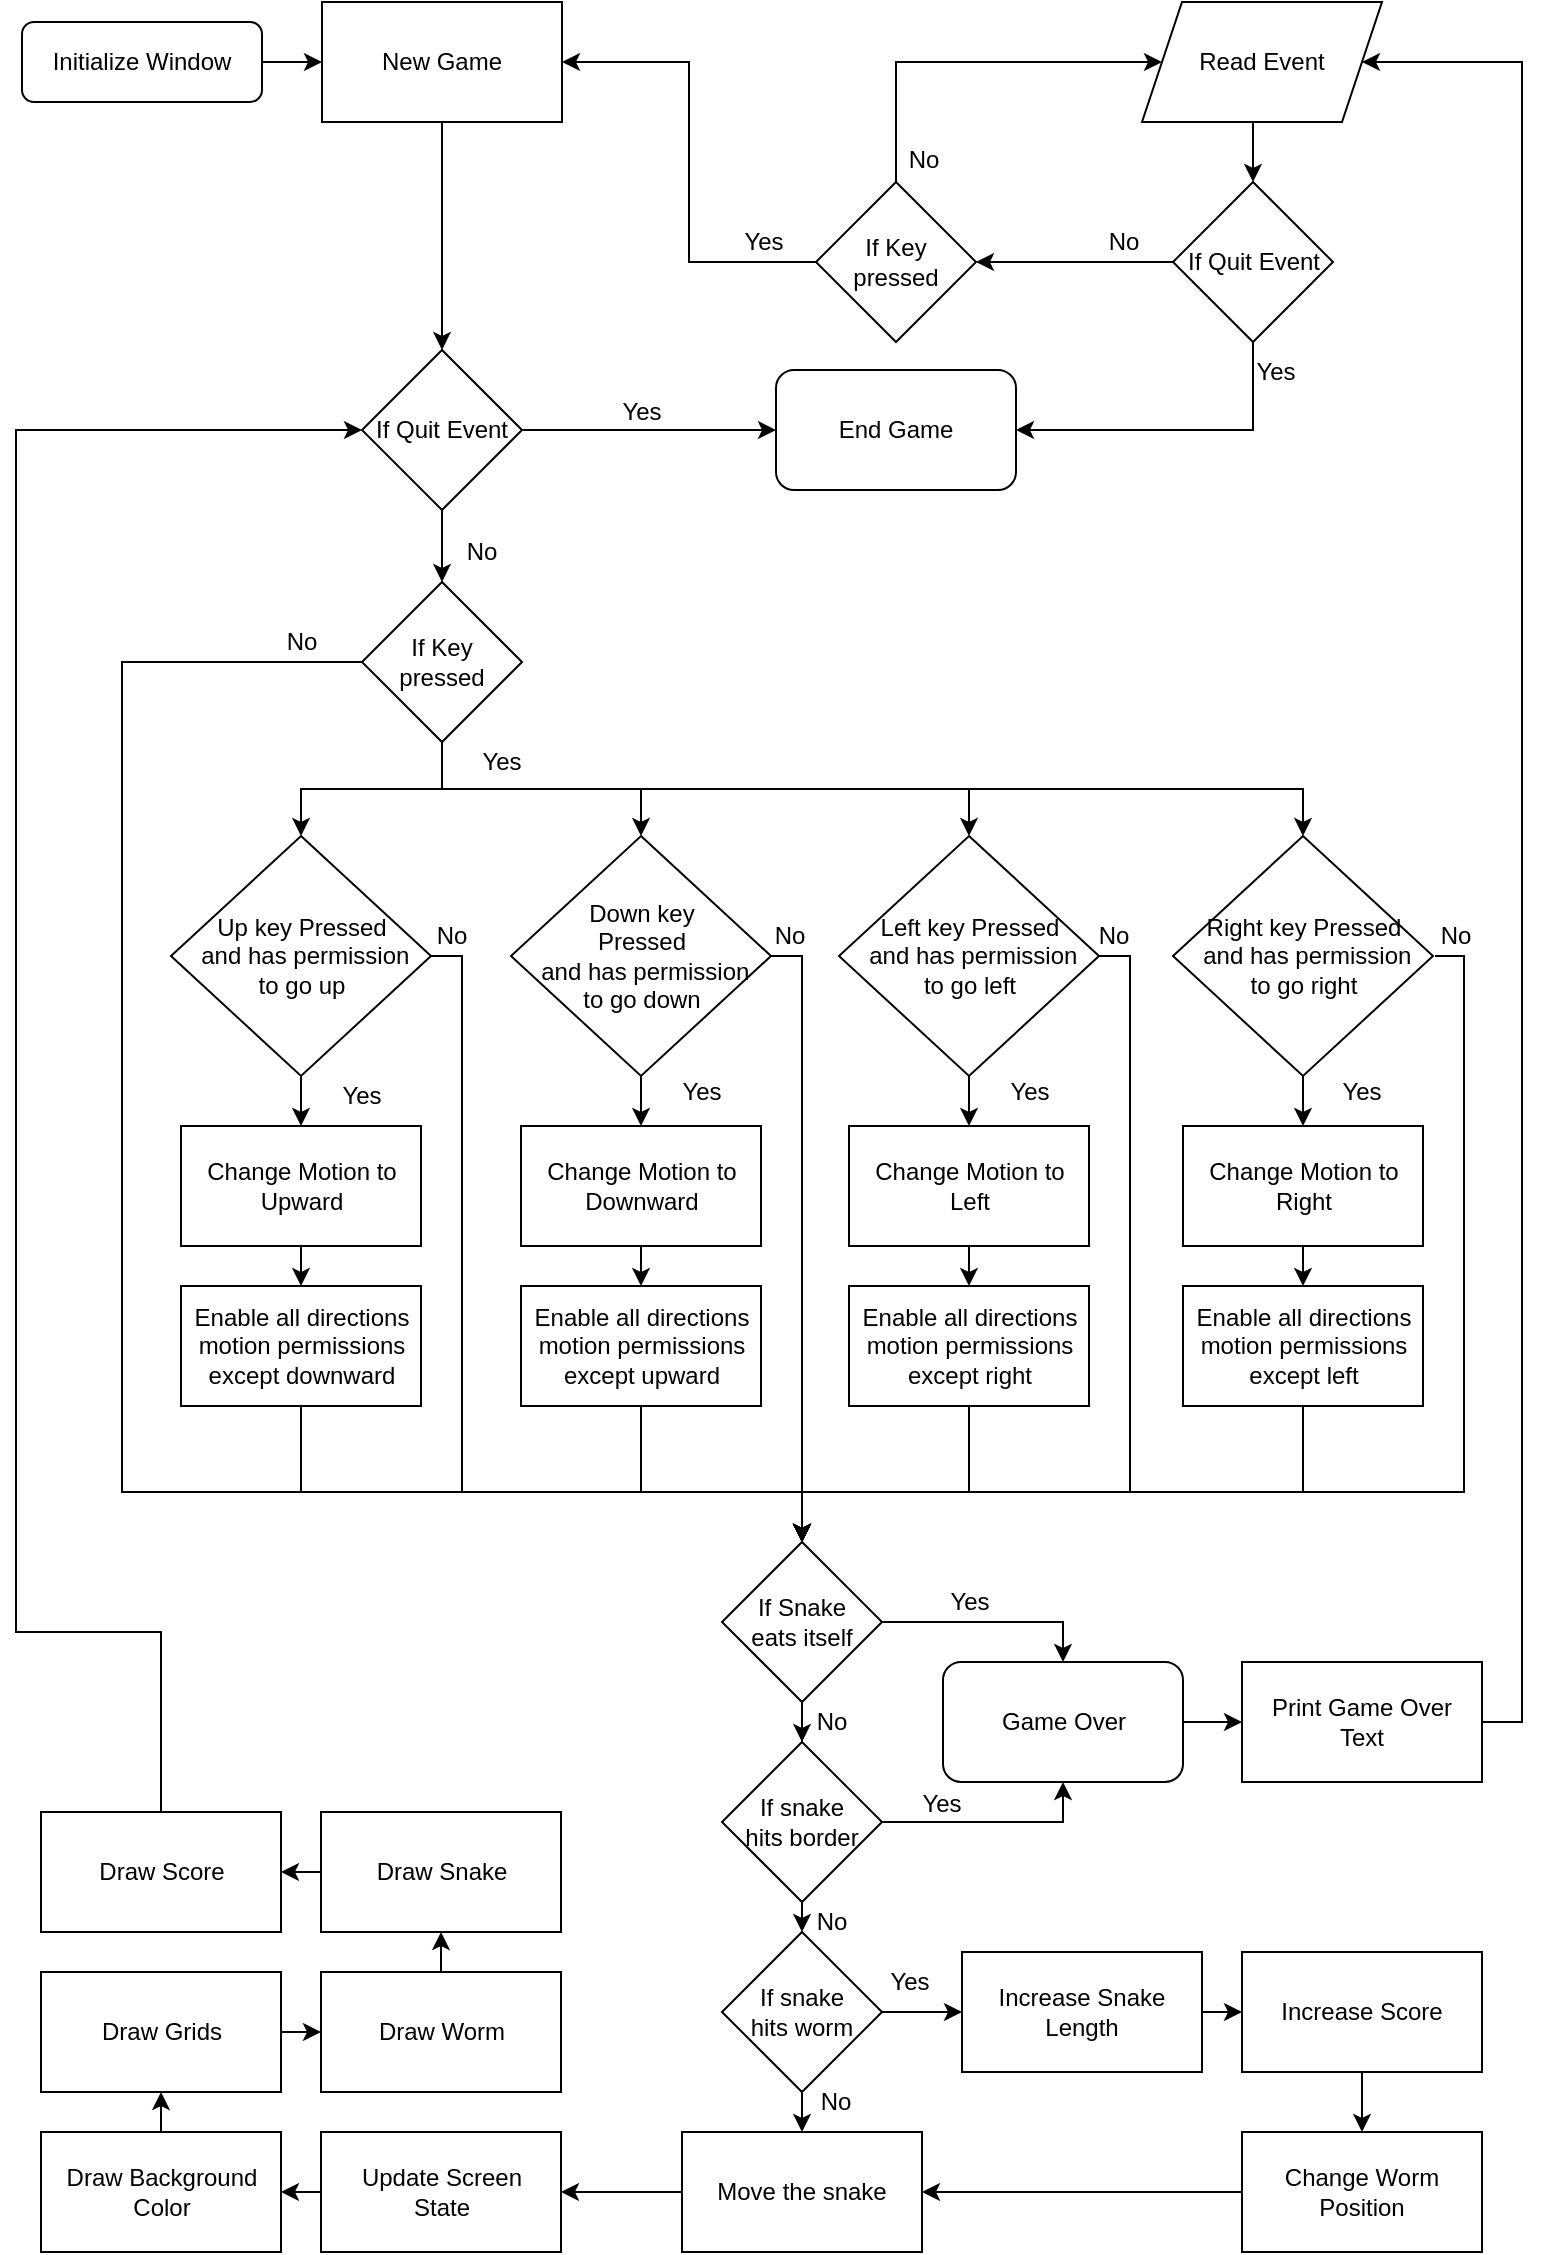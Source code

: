 <mxfile version="20.2.6" type="device"><diagram id="C5RBs43oDa-KdzZeNtuy" name="Page-1"><mxGraphModel dx="1038" dy="585" grid="1" gridSize="10" guides="1" tooltips="1" connect="1" arrows="1" fold="1" page="1" pageScale="1" pageWidth="827" pageHeight="1169" math="0" shadow="0"><root><mxCell id="WIyWlLk6GJQsqaUBKTNV-0"/><mxCell id="WIyWlLk6GJQsqaUBKTNV-1" parent="WIyWlLk6GJQsqaUBKTNV-0"/><mxCell id="BDKt6s83FTEvAjAICdFt-97" style="edgeStyle=orthogonalEdgeStyle;rounded=0;orthogonalLoop=1;jettySize=auto;html=1;exitX=1;exitY=0.5;exitDx=0;exitDy=0;entryX=0;entryY=0.5;entryDx=0;entryDy=0;" parent="WIyWlLk6GJQsqaUBKTNV-1" source="WIyWlLk6GJQsqaUBKTNV-3" target="BDKt6s83FTEvAjAICdFt-0" edge="1"><mxGeometry relative="1" as="geometry"/></mxCell><mxCell id="WIyWlLk6GJQsqaUBKTNV-3" value="Initialize Window" style="rounded=1;whiteSpace=wrap;html=1;fontSize=12;glass=0;strokeWidth=1;shadow=0;" parent="WIyWlLk6GJQsqaUBKTNV-1" vertex="1"><mxGeometry x="43" y="35" width="120" height="40" as="geometry"/></mxCell><mxCell id="UgpXfZVf0XD_3ImdDKRf-2" style="edgeStyle=orthogonalEdgeStyle;rounded=0;orthogonalLoop=1;jettySize=auto;html=1;exitX=0.5;exitY=1;exitDx=0;exitDy=0;entryX=0.5;entryY=0;entryDx=0;entryDy=0;" edge="1" parent="WIyWlLk6GJQsqaUBKTNV-1" source="BDKt6s83FTEvAjAICdFt-0" target="BDKt6s83FTEvAjAICdFt-7"><mxGeometry relative="1" as="geometry"/></mxCell><mxCell id="BDKt6s83FTEvAjAICdFt-0" value="New Game" style="rounded=0;whiteSpace=wrap;html=1;" parent="WIyWlLk6GJQsqaUBKTNV-1" vertex="1"><mxGeometry x="193" y="25" width="120" height="60" as="geometry"/></mxCell><mxCell id="BDKt6s83FTEvAjAICdFt-12" style="edgeStyle=orthogonalEdgeStyle;rounded=0;orthogonalLoop=1;jettySize=auto;html=1;exitX=0.5;exitY=1;exitDx=0;exitDy=0;entryX=0.5;entryY=0;entryDx=0;entryDy=0;" parent="WIyWlLk6GJQsqaUBKTNV-1" source="BDKt6s83FTEvAjAICdFt-7" target="BDKt6s83FTEvAjAICdFt-11" edge="1"><mxGeometry relative="1" as="geometry"/></mxCell><mxCell id="BDKt6s83FTEvAjAICdFt-58" style="edgeStyle=orthogonalEdgeStyle;rounded=0;orthogonalLoop=1;jettySize=auto;html=1;exitX=1;exitY=0.5;exitDx=0;exitDy=0;entryX=0;entryY=0.5;entryDx=0;entryDy=0;" parent="WIyWlLk6GJQsqaUBKTNV-1" source="BDKt6s83FTEvAjAICdFt-7" target="BDKt6s83FTEvAjAICdFt-9" edge="1"><mxGeometry relative="1" as="geometry"/></mxCell><mxCell id="BDKt6s83FTEvAjAICdFt-7" value="If Quit Event" style="rhombus;whiteSpace=wrap;html=1;" parent="WIyWlLk6GJQsqaUBKTNV-1" vertex="1"><mxGeometry x="213" y="199" width="80" height="80" as="geometry"/></mxCell><mxCell id="BDKt6s83FTEvAjAICdFt-9" value="End Game" style="rounded=1;whiteSpace=wrap;html=1;" parent="WIyWlLk6GJQsqaUBKTNV-1" vertex="1"><mxGeometry x="420" y="209" width="120" height="60" as="geometry"/></mxCell><mxCell id="BDKt6s83FTEvAjAICdFt-14" style="edgeStyle=orthogonalEdgeStyle;rounded=0;orthogonalLoop=1;jettySize=auto;html=1;exitX=0.5;exitY=1;exitDx=0;exitDy=0;entryX=0.5;entryY=0;entryDx=0;entryDy=0;" parent="WIyWlLk6GJQsqaUBKTNV-1" source="BDKt6s83FTEvAjAICdFt-11" target="BDKt6s83FTEvAjAICdFt-13" edge="1"><mxGeometry relative="1" as="geometry"/></mxCell><mxCell id="BDKt6s83FTEvAjAICdFt-34" style="edgeStyle=orthogonalEdgeStyle;rounded=0;orthogonalLoop=1;jettySize=auto;html=1;exitX=0.5;exitY=1;exitDx=0;exitDy=0;entryX=0.5;entryY=0;entryDx=0;entryDy=0;" parent="WIyWlLk6GJQsqaUBKTNV-1" source="BDKt6s83FTEvAjAICdFt-11" target="BDKt6s83FTEvAjAICdFt-20" edge="1"><mxGeometry relative="1" as="geometry"/></mxCell><mxCell id="BDKt6s83FTEvAjAICdFt-35" style="edgeStyle=orthogonalEdgeStyle;rounded=0;orthogonalLoop=1;jettySize=auto;html=1;exitX=0.5;exitY=1;exitDx=0;exitDy=0;" parent="WIyWlLk6GJQsqaUBKTNV-1" source="BDKt6s83FTEvAjAICdFt-11" target="BDKt6s83FTEvAjAICdFt-25" edge="1"><mxGeometry relative="1" as="geometry"/></mxCell><mxCell id="BDKt6s83FTEvAjAICdFt-36" style="edgeStyle=orthogonalEdgeStyle;rounded=0;orthogonalLoop=1;jettySize=auto;html=1;exitX=0.5;exitY=1;exitDx=0;exitDy=0;entryX=0.5;entryY=0;entryDx=0;entryDy=0;" parent="WIyWlLk6GJQsqaUBKTNV-1" source="BDKt6s83FTEvAjAICdFt-11" target="BDKt6s83FTEvAjAICdFt-30" edge="1"><mxGeometry relative="1" as="geometry"/></mxCell><mxCell id="BDKt6s83FTEvAjAICdFt-95" style="edgeStyle=orthogonalEdgeStyle;rounded=0;orthogonalLoop=1;jettySize=auto;html=1;exitX=0;exitY=0.5;exitDx=0;exitDy=0;entryX=0.5;entryY=0;entryDx=0;entryDy=0;" parent="WIyWlLk6GJQsqaUBKTNV-1" source="BDKt6s83FTEvAjAICdFt-11" target="BDKt6s83FTEvAjAICdFt-37" edge="1"><mxGeometry relative="1" as="geometry"><Array as="points"><mxPoint x="93" y="355"/><mxPoint x="93" y="770"/><mxPoint x="433" y="770"/></Array></mxGeometry></mxCell><mxCell id="BDKt6s83FTEvAjAICdFt-11" value="If Key&lt;br&gt;pressed" style="rhombus;whiteSpace=wrap;html=1;" parent="WIyWlLk6GJQsqaUBKTNV-1" vertex="1"><mxGeometry x="213" y="315" width="80" height="80" as="geometry"/></mxCell><mxCell id="BDKt6s83FTEvAjAICdFt-16" style="edgeStyle=orthogonalEdgeStyle;rounded=0;orthogonalLoop=1;jettySize=auto;html=1;exitX=0.5;exitY=1;exitDx=0;exitDy=0;entryX=0.5;entryY=0;entryDx=0;entryDy=0;" parent="WIyWlLk6GJQsqaUBKTNV-1" source="BDKt6s83FTEvAjAICdFt-13" target="BDKt6s83FTEvAjAICdFt-15" edge="1"><mxGeometry relative="1" as="geometry"/></mxCell><mxCell id="BDKt6s83FTEvAjAICdFt-48" style="edgeStyle=orthogonalEdgeStyle;rounded=0;orthogonalLoop=1;jettySize=auto;html=1;exitX=1;exitY=0.5;exitDx=0;exitDy=0;entryX=0.5;entryY=0;entryDx=0;entryDy=0;" parent="WIyWlLk6GJQsqaUBKTNV-1" source="BDKt6s83FTEvAjAICdFt-13" target="BDKt6s83FTEvAjAICdFt-37" edge="1"><mxGeometry relative="1" as="geometry"><Array as="points"><mxPoint x="263" y="502"/><mxPoint x="263" y="770"/><mxPoint x="433" y="770"/></Array></mxGeometry></mxCell><mxCell id="BDKt6s83FTEvAjAICdFt-13" value="Up key Pressed&lt;br&gt;&amp;nbsp;and has permission&lt;br&gt;to go up" style="rhombus;whiteSpace=wrap;html=1;" parent="WIyWlLk6GJQsqaUBKTNV-1" vertex="1"><mxGeometry x="117.5" y="442" width="130" height="120" as="geometry"/></mxCell><mxCell id="BDKt6s83FTEvAjAICdFt-18" style="edgeStyle=orthogonalEdgeStyle;rounded=0;orthogonalLoop=1;jettySize=auto;html=1;exitX=0.5;exitY=1;exitDx=0;exitDy=0;entryX=0.5;entryY=0;entryDx=0;entryDy=0;" parent="WIyWlLk6GJQsqaUBKTNV-1" source="BDKt6s83FTEvAjAICdFt-15" target="BDKt6s83FTEvAjAICdFt-17" edge="1"><mxGeometry relative="1" as="geometry"/></mxCell><mxCell id="BDKt6s83FTEvAjAICdFt-15" value="Change Motion to Upward" style="rounded=0;whiteSpace=wrap;html=1;" parent="WIyWlLk6GJQsqaUBKTNV-1" vertex="1"><mxGeometry x="122.5" y="587" width="120" height="60" as="geometry"/></mxCell><mxCell id="BDKt6s83FTEvAjAICdFt-41" style="edgeStyle=orthogonalEdgeStyle;rounded=0;orthogonalLoop=1;jettySize=auto;html=1;exitX=0.5;exitY=1;exitDx=0;exitDy=0;" parent="WIyWlLk6GJQsqaUBKTNV-1" source="BDKt6s83FTEvAjAICdFt-17" target="BDKt6s83FTEvAjAICdFt-37" edge="1"><mxGeometry relative="1" as="geometry"><Array as="points"><mxPoint x="183" y="770"/><mxPoint x="433" y="770"/></Array></mxGeometry></mxCell><mxCell id="BDKt6s83FTEvAjAICdFt-17" value="Enable all directions motion permissions except downward" style="rounded=0;whiteSpace=wrap;html=1;" parent="WIyWlLk6GJQsqaUBKTNV-1" vertex="1"><mxGeometry x="122.5" y="667" width="120" height="60" as="geometry"/></mxCell><mxCell id="BDKt6s83FTEvAjAICdFt-19" style="edgeStyle=orthogonalEdgeStyle;rounded=0;orthogonalLoop=1;jettySize=auto;html=1;exitX=0.5;exitY=1;exitDx=0;exitDy=0;entryX=0.5;entryY=0;entryDx=0;entryDy=0;" parent="WIyWlLk6GJQsqaUBKTNV-1" source="BDKt6s83FTEvAjAICdFt-20" target="BDKt6s83FTEvAjAICdFt-22" edge="1"><mxGeometry relative="1" as="geometry"/></mxCell><mxCell id="BDKt6s83FTEvAjAICdFt-49" style="edgeStyle=orthogonalEdgeStyle;rounded=0;orthogonalLoop=1;jettySize=auto;html=1;exitX=1;exitY=0.5;exitDx=0;exitDy=0;entryX=0.5;entryY=0;entryDx=0;entryDy=0;" parent="WIyWlLk6GJQsqaUBKTNV-1" source="BDKt6s83FTEvAjAICdFt-20" target="BDKt6s83FTEvAjAICdFt-37" edge="1"><mxGeometry relative="1" as="geometry"><Array as="points"><mxPoint x="433" y="502"/></Array></mxGeometry></mxCell><mxCell id="BDKt6s83FTEvAjAICdFt-20" value="Down key &lt;br&gt;Pressed&lt;br&gt;&amp;nbsp;and has permission&lt;br&gt;to go down" style="rhombus;whiteSpace=wrap;html=1;" parent="WIyWlLk6GJQsqaUBKTNV-1" vertex="1"><mxGeometry x="287.5" y="442" width="130" height="120" as="geometry"/></mxCell><mxCell id="BDKt6s83FTEvAjAICdFt-21" style="edgeStyle=orthogonalEdgeStyle;rounded=0;orthogonalLoop=1;jettySize=auto;html=1;exitX=0.5;exitY=1;exitDx=0;exitDy=0;entryX=0.5;entryY=0;entryDx=0;entryDy=0;" parent="WIyWlLk6GJQsqaUBKTNV-1" source="BDKt6s83FTEvAjAICdFt-22" target="BDKt6s83FTEvAjAICdFt-23" edge="1"><mxGeometry relative="1" as="geometry"/></mxCell><mxCell id="BDKt6s83FTEvAjAICdFt-22" value="Change Motion to Downward" style="rounded=0;whiteSpace=wrap;html=1;" parent="WIyWlLk6GJQsqaUBKTNV-1" vertex="1"><mxGeometry x="292.5" y="587" width="120" height="60" as="geometry"/></mxCell><mxCell id="BDKt6s83FTEvAjAICdFt-42" style="edgeStyle=orthogonalEdgeStyle;rounded=0;orthogonalLoop=1;jettySize=auto;html=1;exitX=0.5;exitY=1;exitDx=0;exitDy=0;entryX=0.5;entryY=0;entryDx=0;entryDy=0;" parent="WIyWlLk6GJQsqaUBKTNV-1" source="BDKt6s83FTEvAjAICdFt-23" target="BDKt6s83FTEvAjAICdFt-37" edge="1"><mxGeometry relative="1" as="geometry"><Array as="points"><mxPoint x="352" y="770"/><mxPoint x="433" y="770"/></Array></mxGeometry></mxCell><mxCell id="BDKt6s83FTEvAjAICdFt-23" value="Enable all directions motion permissions except upward" style="rounded=0;whiteSpace=wrap;html=1;" parent="WIyWlLk6GJQsqaUBKTNV-1" vertex="1"><mxGeometry x="292.5" y="667" width="120" height="60" as="geometry"/></mxCell><mxCell id="BDKt6s83FTEvAjAICdFt-24" style="edgeStyle=orthogonalEdgeStyle;rounded=0;orthogonalLoop=1;jettySize=auto;html=1;exitX=0.5;exitY=1;exitDx=0;exitDy=0;entryX=0.5;entryY=0;entryDx=0;entryDy=0;" parent="WIyWlLk6GJQsqaUBKTNV-1" source="BDKt6s83FTEvAjAICdFt-25" target="BDKt6s83FTEvAjAICdFt-27" edge="1"><mxGeometry relative="1" as="geometry"/></mxCell><mxCell id="BDKt6s83FTEvAjAICdFt-51" style="edgeStyle=orthogonalEdgeStyle;rounded=0;orthogonalLoop=1;jettySize=auto;html=1;exitX=1;exitY=0.5;exitDx=0;exitDy=0;entryX=0.5;entryY=0;entryDx=0;entryDy=0;" parent="WIyWlLk6GJQsqaUBKTNV-1" source="BDKt6s83FTEvAjAICdFt-25" target="BDKt6s83FTEvAjAICdFt-37" edge="1"><mxGeometry relative="1" as="geometry"><Array as="points"><mxPoint x="597" y="502"/><mxPoint x="597" y="770"/><mxPoint x="433" y="770"/></Array></mxGeometry></mxCell><mxCell id="BDKt6s83FTEvAjAICdFt-25" value="Left key Pressed&lt;br&gt;&amp;nbsp;and has permission&lt;br&gt;to go left" style="rhombus;whiteSpace=wrap;html=1;" parent="WIyWlLk6GJQsqaUBKTNV-1" vertex="1"><mxGeometry x="451.5" y="442" width="130" height="120" as="geometry"/></mxCell><mxCell id="BDKt6s83FTEvAjAICdFt-26" style="edgeStyle=orthogonalEdgeStyle;rounded=0;orthogonalLoop=1;jettySize=auto;html=1;exitX=0.5;exitY=1;exitDx=0;exitDy=0;entryX=0.5;entryY=0;entryDx=0;entryDy=0;" parent="WIyWlLk6GJQsqaUBKTNV-1" source="BDKt6s83FTEvAjAICdFt-27" target="BDKt6s83FTEvAjAICdFt-28" edge="1"><mxGeometry relative="1" as="geometry"/></mxCell><mxCell id="BDKt6s83FTEvAjAICdFt-27" value="Change Motion to Left" style="rounded=0;whiteSpace=wrap;html=1;" parent="WIyWlLk6GJQsqaUBKTNV-1" vertex="1"><mxGeometry x="456.5" y="587" width="120" height="60" as="geometry"/></mxCell><mxCell id="BDKt6s83FTEvAjAICdFt-43" style="edgeStyle=orthogonalEdgeStyle;rounded=0;orthogonalLoop=1;jettySize=auto;html=1;exitX=0.5;exitY=1;exitDx=0;exitDy=0;entryX=0.5;entryY=0;entryDx=0;entryDy=0;" parent="WIyWlLk6GJQsqaUBKTNV-1" source="BDKt6s83FTEvAjAICdFt-28" target="BDKt6s83FTEvAjAICdFt-37" edge="1"><mxGeometry relative="1" as="geometry"><Array as="points"><mxPoint x="516" y="770"/><mxPoint x="433" y="770"/></Array></mxGeometry></mxCell><mxCell id="BDKt6s83FTEvAjAICdFt-28" value="Enable all directions motion permissions except right" style="rounded=0;whiteSpace=wrap;html=1;" parent="WIyWlLk6GJQsqaUBKTNV-1" vertex="1"><mxGeometry x="456.5" y="667" width="120" height="60" as="geometry"/></mxCell><mxCell id="BDKt6s83FTEvAjAICdFt-29" style="edgeStyle=orthogonalEdgeStyle;rounded=0;orthogonalLoop=1;jettySize=auto;html=1;exitX=0.5;exitY=1;exitDx=0;exitDy=0;entryX=0.5;entryY=0;entryDx=0;entryDy=0;" parent="WIyWlLk6GJQsqaUBKTNV-1" source="BDKt6s83FTEvAjAICdFt-30" target="BDKt6s83FTEvAjAICdFt-32" edge="1"><mxGeometry relative="1" as="geometry"/></mxCell><mxCell id="BDKt6s83FTEvAjAICdFt-52" style="edgeStyle=orthogonalEdgeStyle;rounded=0;orthogonalLoop=1;jettySize=auto;html=1;exitX=1;exitY=0.5;exitDx=0;exitDy=0;entryX=0.5;entryY=0;entryDx=0;entryDy=0;" parent="WIyWlLk6GJQsqaUBKTNV-1" edge="1"><mxGeometry relative="1" as="geometry"><mxPoint x="749.5" y="502" as="sourcePoint"/><mxPoint x="433" y="795" as="targetPoint"/><Array as="points"><mxPoint x="764" y="502"/><mxPoint x="764" y="770"/><mxPoint x="433" y="770"/></Array></mxGeometry></mxCell><mxCell id="BDKt6s83FTEvAjAICdFt-30" value="Right key Pressed&lt;br&gt;&amp;nbsp;and has permission&lt;br&gt;to go right" style="rhombus;whiteSpace=wrap;html=1;" parent="WIyWlLk6GJQsqaUBKTNV-1" vertex="1"><mxGeometry x="618.5" y="442" width="130" height="120" as="geometry"/></mxCell><mxCell id="BDKt6s83FTEvAjAICdFt-31" style="edgeStyle=orthogonalEdgeStyle;rounded=0;orthogonalLoop=1;jettySize=auto;html=1;exitX=0.5;exitY=1;exitDx=0;exitDy=0;entryX=0.5;entryY=0;entryDx=0;entryDy=0;" parent="WIyWlLk6GJQsqaUBKTNV-1" source="BDKt6s83FTEvAjAICdFt-32" target="BDKt6s83FTEvAjAICdFt-33" edge="1"><mxGeometry relative="1" as="geometry"/></mxCell><mxCell id="BDKt6s83FTEvAjAICdFt-32" value="Change Motion to Right" style="rounded=0;whiteSpace=wrap;html=1;" parent="WIyWlLk6GJQsqaUBKTNV-1" vertex="1"><mxGeometry x="623.5" y="587" width="120" height="60" as="geometry"/></mxCell><mxCell id="BDKt6s83FTEvAjAICdFt-45" style="edgeStyle=orthogonalEdgeStyle;rounded=0;orthogonalLoop=1;jettySize=auto;html=1;exitX=0.5;exitY=1;exitDx=0;exitDy=0;entryX=0.5;entryY=0;entryDx=0;entryDy=0;" parent="WIyWlLk6GJQsqaUBKTNV-1" source="BDKt6s83FTEvAjAICdFt-33" target="BDKt6s83FTEvAjAICdFt-37" edge="1"><mxGeometry relative="1" as="geometry"><Array as="points"><mxPoint x="684" y="770"/><mxPoint x="433" y="770"/></Array></mxGeometry></mxCell><mxCell id="BDKt6s83FTEvAjAICdFt-33" value="Enable all directions motion permissions except left" style="rounded=0;whiteSpace=wrap;html=1;" parent="WIyWlLk6GJQsqaUBKTNV-1" vertex="1"><mxGeometry x="623.5" y="667" width="120" height="60" as="geometry"/></mxCell><mxCell id="BDKt6s83FTEvAjAICdFt-54" style="edgeStyle=orthogonalEdgeStyle;rounded=0;orthogonalLoop=1;jettySize=auto;html=1;exitX=1;exitY=0.5;exitDx=0;exitDy=0;entryX=0.5;entryY=0;entryDx=0;entryDy=0;" parent="WIyWlLk6GJQsqaUBKTNV-1" source="BDKt6s83FTEvAjAICdFt-37" target="BDKt6s83FTEvAjAICdFt-53" edge="1"><mxGeometry relative="1" as="geometry"/></mxCell><mxCell id="BDKt6s83FTEvAjAICdFt-56" style="edgeStyle=orthogonalEdgeStyle;rounded=0;orthogonalLoop=1;jettySize=auto;html=1;exitX=0.5;exitY=1;exitDx=0;exitDy=0;" parent="WIyWlLk6GJQsqaUBKTNV-1" source="BDKt6s83FTEvAjAICdFt-37" target="BDKt6s83FTEvAjAICdFt-55" edge="1"><mxGeometry relative="1" as="geometry"/></mxCell><mxCell id="BDKt6s83FTEvAjAICdFt-37" value="If Snake&lt;br&gt;eats itself" style="rhombus;whiteSpace=wrap;html=1;" parent="WIyWlLk6GJQsqaUBKTNV-1" vertex="1"><mxGeometry x="393" y="795" width="80" height="80" as="geometry"/></mxCell><mxCell id="BDKt6s83FTEvAjAICdFt-76" style="edgeStyle=orthogonalEdgeStyle;rounded=0;orthogonalLoop=1;jettySize=auto;html=1;exitX=1;exitY=0.5;exitDx=0;exitDy=0;entryX=0;entryY=0.5;entryDx=0;entryDy=0;" parent="WIyWlLk6GJQsqaUBKTNV-1" source="BDKt6s83FTEvAjAICdFt-53" target="BDKt6s83FTEvAjAICdFt-73" edge="1"><mxGeometry relative="1" as="geometry"/></mxCell><mxCell id="BDKt6s83FTEvAjAICdFt-53" value="Game Over" style="rounded=1;whiteSpace=wrap;html=1;" parent="WIyWlLk6GJQsqaUBKTNV-1" vertex="1"><mxGeometry x="503.5" y="855" width="120" height="60" as="geometry"/></mxCell><mxCell id="BDKt6s83FTEvAjAICdFt-57" style="edgeStyle=orthogonalEdgeStyle;rounded=0;orthogonalLoop=1;jettySize=auto;html=1;exitX=1;exitY=0.5;exitDx=0;exitDy=0;entryX=0.5;entryY=1;entryDx=0;entryDy=0;" parent="WIyWlLk6GJQsqaUBKTNV-1" source="BDKt6s83FTEvAjAICdFt-55" target="BDKt6s83FTEvAjAICdFt-53" edge="1"><mxGeometry relative="1" as="geometry"><Array as="points"><mxPoint x="564" y="935"/></Array></mxGeometry></mxCell><mxCell id="BDKt6s83FTEvAjAICdFt-60" style="edgeStyle=orthogonalEdgeStyle;rounded=0;orthogonalLoop=1;jettySize=auto;html=1;exitX=0.5;exitY=1;exitDx=0;exitDy=0;entryX=0.5;entryY=0;entryDx=0;entryDy=0;" parent="WIyWlLk6GJQsqaUBKTNV-1" source="BDKt6s83FTEvAjAICdFt-55" target="BDKt6s83FTEvAjAICdFt-59" edge="1"><mxGeometry relative="1" as="geometry"/></mxCell><mxCell id="BDKt6s83FTEvAjAICdFt-55" value="If snake&lt;br&gt;hits border" style="rhombus;whiteSpace=wrap;html=1;" parent="WIyWlLk6GJQsqaUBKTNV-1" vertex="1"><mxGeometry x="393" y="895" width="80" height="80" as="geometry"/></mxCell><mxCell id="BDKt6s83FTEvAjAICdFt-62" style="edgeStyle=orthogonalEdgeStyle;rounded=0;orthogonalLoop=1;jettySize=auto;html=1;exitX=1;exitY=0.5;exitDx=0;exitDy=0;entryX=0;entryY=0.5;entryDx=0;entryDy=0;" parent="WIyWlLk6GJQsqaUBKTNV-1" source="BDKt6s83FTEvAjAICdFt-59" target="BDKt6s83FTEvAjAICdFt-61" edge="1"><mxGeometry relative="1" as="geometry"/></mxCell><mxCell id="BDKt6s83FTEvAjAICdFt-71" style="edgeStyle=orthogonalEdgeStyle;rounded=0;orthogonalLoop=1;jettySize=auto;html=1;exitX=0.5;exitY=1;exitDx=0;exitDy=0;entryX=0.5;entryY=0;entryDx=0;entryDy=0;" parent="WIyWlLk6GJQsqaUBKTNV-1" source="BDKt6s83FTEvAjAICdFt-59" target="BDKt6s83FTEvAjAICdFt-67" edge="1"><mxGeometry relative="1" as="geometry"/></mxCell><mxCell id="BDKt6s83FTEvAjAICdFt-59" value="If snake&lt;br&gt;hits worm" style="rhombus;whiteSpace=wrap;html=1;" parent="WIyWlLk6GJQsqaUBKTNV-1" vertex="1"><mxGeometry x="393" y="990" width="80" height="80" as="geometry"/></mxCell><mxCell id="BDKt6s83FTEvAjAICdFt-64" style="edgeStyle=orthogonalEdgeStyle;rounded=0;orthogonalLoop=1;jettySize=auto;html=1;exitX=1;exitY=0.5;exitDx=0;exitDy=0;entryX=0;entryY=0.5;entryDx=0;entryDy=0;" parent="WIyWlLk6GJQsqaUBKTNV-1" source="BDKt6s83FTEvAjAICdFt-61" target="BDKt6s83FTEvAjAICdFt-63" edge="1"><mxGeometry relative="1" as="geometry"/></mxCell><mxCell id="BDKt6s83FTEvAjAICdFt-61" value="Increase Snake Length" style="rounded=0;whiteSpace=wrap;html=1;" parent="WIyWlLk6GJQsqaUBKTNV-1" vertex="1"><mxGeometry x="513" y="1000" width="120" height="60" as="geometry"/></mxCell><mxCell id="BDKt6s83FTEvAjAICdFt-106" style="edgeStyle=orthogonalEdgeStyle;rounded=0;orthogonalLoop=1;jettySize=auto;html=1;exitX=0.5;exitY=1;exitDx=0;exitDy=0;entryX=0.5;entryY=0;entryDx=0;entryDy=0;" parent="WIyWlLk6GJQsqaUBKTNV-1" source="BDKt6s83FTEvAjAICdFt-63" target="BDKt6s83FTEvAjAICdFt-65" edge="1"><mxGeometry relative="1" as="geometry"/></mxCell><mxCell id="BDKt6s83FTEvAjAICdFt-63" value="Increase Score" style="rounded=0;whiteSpace=wrap;html=1;" parent="WIyWlLk6GJQsqaUBKTNV-1" vertex="1"><mxGeometry x="653" y="1000" width="120" height="60" as="geometry"/></mxCell><mxCell id="BDKt6s83FTEvAjAICdFt-70" style="edgeStyle=orthogonalEdgeStyle;rounded=0;orthogonalLoop=1;jettySize=auto;html=1;exitX=0;exitY=0.5;exitDx=0;exitDy=0;entryX=1;entryY=0.5;entryDx=0;entryDy=0;" parent="WIyWlLk6GJQsqaUBKTNV-1" source="BDKt6s83FTEvAjAICdFt-65" target="BDKt6s83FTEvAjAICdFt-67" edge="1"><mxGeometry relative="1" as="geometry"/></mxCell><mxCell id="BDKt6s83FTEvAjAICdFt-65" value="Change Worm Position" style="rounded=0;whiteSpace=wrap;html=1;" parent="WIyWlLk6GJQsqaUBKTNV-1" vertex="1"><mxGeometry x="653" y="1090" width="120" height="60" as="geometry"/></mxCell><mxCell id="BDKt6s83FTEvAjAICdFt-100" style="edgeStyle=orthogonalEdgeStyle;rounded=0;orthogonalLoop=1;jettySize=auto;html=1;exitX=0;exitY=0.5;exitDx=0;exitDy=0;entryX=1;entryY=0.5;entryDx=0;entryDy=0;" parent="WIyWlLk6GJQsqaUBKTNV-1" source="BDKt6s83FTEvAjAICdFt-67" target="BDKt6s83FTEvAjAICdFt-80" edge="1"><mxGeometry relative="1" as="geometry"/></mxCell><mxCell id="BDKt6s83FTEvAjAICdFt-67" value="Move the snake" style="rounded=0;whiteSpace=wrap;html=1;" parent="WIyWlLk6GJQsqaUBKTNV-1" vertex="1"><mxGeometry x="373" y="1090" width="120" height="60" as="geometry"/></mxCell><mxCell id="BDKt6s83FTEvAjAICdFt-78" style="edgeStyle=orthogonalEdgeStyle;rounded=0;orthogonalLoop=1;jettySize=auto;html=1;exitX=1;exitY=0.5;exitDx=0;exitDy=0;entryX=1;entryY=0.5;entryDx=0;entryDy=0;" parent="WIyWlLk6GJQsqaUBKTNV-1" source="BDKt6s83FTEvAjAICdFt-73" target="BDKt6s83FTEvAjAICdFt-77" edge="1"><mxGeometry relative="1" as="geometry"><Array as="points"><mxPoint x="793" y="885"/><mxPoint x="793" y="55"/></Array></mxGeometry></mxCell><mxCell id="BDKt6s83FTEvAjAICdFt-73" value="Print Game Over&lt;br&gt;Text" style="rounded=0;whiteSpace=wrap;html=1;" parent="WIyWlLk6GJQsqaUBKTNV-1" vertex="1"><mxGeometry x="653" y="855" width="120" height="60" as="geometry"/></mxCell><mxCell id="BDKt6s83FTEvAjAICdFt-111" style="edgeStyle=orthogonalEdgeStyle;rounded=0;orthogonalLoop=1;jettySize=auto;html=1;exitX=0.5;exitY=1;exitDx=0;exitDy=0;entryX=0.5;entryY=0;entryDx=0;entryDy=0;" parent="WIyWlLk6GJQsqaUBKTNV-1" source="BDKt6s83FTEvAjAICdFt-77" target="BDKt6s83FTEvAjAICdFt-107" edge="1"><mxGeometry relative="1" as="geometry"/></mxCell><mxCell id="BDKt6s83FTEvAjAICdFt-77" value="Read Event" style="shape=parallelogram;perimeter=parallelogramPerimeter;whiteSpace=wrap;html=1;fixedSize=1;" parent="WIyWlLk6GJQsqaUBKTNV-1" vertex="1"><mxGeometry x="603" y="25" width="120" height="60" as="geometry"/></mxCell><mxCell id="BDKt6s83FTEvAjAICdFt-87" style="edgeStyle=orthogonalEdgeStyle;rounded=0;orthogonalLoop=1;jettySize=auto;html=1;exitX=0;exitY=0.5;exitDx=0;exitDy=0;entryX=1;entryY=0.5;entryDx=0;entryDy=0;" parent="WIyWlLk6GJQsqaUBKTNV-1" source="BDKt6s83FTEvAjAICdFt-80" target="BDKt6s83FTEvAjAICdFt-81" edge="1"><mxGeometry relative="1" as="geometry"/></mxCell><mxCell id="BDKt6s83FTEvAjAICdFt-80" value="Update Screen&lt;br&gt;State" style="rounded=0;whiteSpace=wrap;html=1;" parent="WIyWlLk6GJQsqaUBKTNV-1" vertex="1"><mxGeometry x="192.5" y="1090" width="120" height="60" as="geometry"/></mxCell><mxCell id="BDKt6s83FTEvAjAICdFt-101" style="edgeStyle=orthogonalEdgeStyle;rounded=0;orthogonalLoop=1;jettySize=auto;html=1;exitX=0.5;exitY=0;exitDx=0;exitDy=0;entryX=0.5;entryY=1;entryDx=0;entryDy=0;" parent="WIyWlLk6GJQsqaUBKTNV-1" source="BDKt6s83FTEvAjAICdFt-81" target="BDKt6s83FTEvAjAICdFt-82" edge="1"><mxGeometry relative="1" as="geometry"/></mxCell><mxCell id="BDKt6s83FTEvAjAICdFt-81" value="Draw Background Color" style="rounded=0;whiteSpace=wrap;html=1;" parent="WIyWlLk6GJQsqaUBKTNV-1" vertex="1"><mxGeometry x="52.5" y="1090" width="120" height="60" as="geometry"/></mxCell><mxCell id="BDKt6s83FTEvAjAICdFt-102" style="edgeStyle=orthogonalEdgeStyle;rounded=0;orthogonalLoop=1;jettySize=auto;html=1;exitX=1;exitY=0.5;exitDx=0;exitDy=0;entryX=0;entryY=0.5;entryDx=0;entryDy=0;" parent="WIyWlLk6GJQsqaUBKTNV-1" source="BDKt6s83FTEvAjAICdFt-82" target="BDKt6s83FTEvAjAICdFt-83" edge="1"><mxGeometry relative="1" as="geometry"/></mxCell><mxCell id="BDKt6s83FTEvAjAICdFt-82" value="Draw Grids" style="rounded=0;whiteSpace=wrap;html=1;" parent="WIyWlLk6GJQsqaUBKTNV-1" vertex="1"><mxGeometry x="52.5" y="1010" width="120" height="60" as="geometry"/></mxCell><mxCell id="BDKt6s83FTEvAjAICdFt-103" style="edgeStyle=orthogonalEdgeStyle;rounded=0;orthogonalLoop=1;jettySize=auto;html=1;exitX=0.5;exitY=0;exitDx=0;exitDy=0;entryX=0.5;entryY=1;entryDx=0;entryDy=0;" parent="WIyWlLk6GJQsqaUBKTNV-1" source="BDKt6s83FTEvAjAICdFt-83" target="BDKt6s83FTEvAjAICdFt-84" edge="1"><mxGeometry relative="1" as="geometry"/></mxCell><mxCell id="BDKt6s83FTEvAjAICdFt-83" value="Draw Worm" style="rounded=0;whiteSpace=wrap;html=1;" parent="WIyWlLk6GJQsqaUBKTNV-1" vertex="1"><mxGeometry x="192.5" y="1010" width="120" height="60" as="geometry"/></mxCell><mxCell id="BDKt6s83FTEvAjAICdFt-104" style="edgeStyle=orthogonalEdgeStyle;rounded=0;orthogonalLoop=1;jettySize=auto;html=1;exitX=0;exitY=0.5;exitDx=0;exitDy=0;entryX=1;entryY=0.5;entryDx=0;entryDy=0;" parent="WIyWlLk6GJQsqaUBKTNV-1" source="BDKt6s83FTEvAjAICdFt-84" target="BDKt6s83FTEvAjAICdFt-85" edge="1"><mxGeometry relative="1" as="geometry"/></mxCell><mxCell id="BDKt6s83FTEvAjAICdFt-84" value="Draw Snake" style="rounded=0;whiteSpace=wrap;html=1;" parent="WIyWlLk6GJQsqaUBKTNV-1" vertex="1"><mxGeometry x="192.5" y="930" width="120" height="60" as="geometry"/></mxCell><mxCell id="UgpXfZVf0XD_3ImdDKRf-3" style="edgeStyle=orthogonalEdgeStyle;rounded=0;orthogonalLoop=1;jettySize=auto;html=1;exitX=0.5;exitY=0;exitDx=0;exitDy=0;entryX=0;entryY=0.5;entryDx=0;entryDy=0;" edge="1" parent="WIyWlLk6GJQsqaUBKTNV-1" source="BDKt6s83FTEvAjAICdFt-85" target="BDKt6s83FTEvAjAICdFt-7"><mxGeometry relative="1" as="geometry"><Array as="points"><mxPoint x="113" y="840"/><mxPoint x="40" y="840"/><mxPoint x="40" y="239"/></Array></mxGeometry></mxCell><mxCell id="BDKt6s83FTEvAjAICdFt-85" value="Draw Score" style="rounded=0;whiteSpace=wrap;html=1;" parent="WIyWlLk6GJQsqaUBKTNV-1" vertex="1"><mxGeometry x="52.5" y="930" width="120" height="60" as="geometry"/></mxCell><mxCell id="BDKt6s83FTEvAjAICdFt-112" style="edgeStyle=orthogonalEdgeStyle;rounded=0;orthogonalLoop=1;jettySize=auto;html=1;exitX=0.5;exitY=1;exitDx=0;exitDy=0;entryX=1;entryY=0.5;entryDx=0;entryDy=0;" parent="WIyWlLk6GJQsqaUBKTNV-1" source="BDKt6s83FTEvAjAICdFt-107" target="BDKt6s83FTEvAjAICdFt-9" edge="1"><mxGeometry relative="1" as="geometry"/></mxCell><mxCell id="BDKt6s83FTEvAjAICdFt-115" style="edgeStyle=orthogonalEdgeStyle;rounded=0;orthogonalLoop=1;jettySize=auto;html=1;exitX=0;exitY=0.5;exitDx=0;exitDy=0;entryX=1;entryY=0.5;entryDx=0;entryDy=0;" parent="WIyWlLk6GJQsqaUBKTNV-1" source="BDKt6s83FTEvAjAICdFt-107" target="BDKt6s83FTEvAjAICdFt-113" edge="1"><mxGeometry relative="1" as="geometry"/></mxCell><mxCell id="BDKt6s83FTEvAjAICdFt-107" value="If Quit Event" style="rhombus;whiteSpace=wrap;html=1;" parent="WIyWlLk6GJQsqaUBKTNV-1" vertex="1"><mxGeometry x="618.5" y="115" width="80" height="80" as="geometry"/></mxCell><mxCell id="BDKt6s83FTEvAjAICdFt-114" style="edgeStyle=orthogonalEdgeStyle;rounded=0;orthogonalLoop=1;jettySize=auto;html=1;exitX=0;exitY=0.5;exitDx=0;exitDy=0;entryX=1;entryY=0.5;entryDx=0;entryDy=0;" parent="WIyWlLk6GJQsqaUBKTNV-1" source="BDKt6s83FTEvAjAICdFt-113" target="BDKt6s83FTEvAjAICdFt-0" edge="1"><mxGeometry relative="1" as="geometry"/></mxCell><mxCell id="BDKt6s83FTEvAjAICdFt-140" style="edgeStyle=orthogonalEdgeStyle;rounded=0;orthogonalLoop=1;jettySize=auto;html=1;exitX=0.5;exitY=0;exitDx=0;exitDy=0;entryX=0;entryY=0.5;entryDx=0;entryDy=0;" parent="WIyWlLk6GJQsqaUBKTNV-1" source="BDKt6s83FTEvAjAICdFt-113" target="BDKt6s83FTEvAjAICdFt-77" edge="1"><mxGeometry relative="1" as="geometry"><Array as="points"><mxPoint x="480" y="55"/></Array></mxGeometry></mxCell><mxCell id="BDKt6s83FTEvAjAICdFt-113" value="If Key&lt;br&gt;pressed" style="rhombus;whiteSpace=wrap;html=1;" parent="WIyWlLk6GJQsqaUBKTNV-1" vertex="1"><mxGeometry x="440" y="115" width="80" height="80" as="geometry"/></mxCell><mxCell id="BDKt6s83FTEvAjAICdFt-116" value="Yes" style="text;html=1;strokeColor=none;fillColor=none;align=center;verticalAlign=middle;whiteSpace=wrap;rounded=0;" parent="WIyWlLk6GJQsqaUBKTNV-1" vertex="1"><mxGeometry x="322.5" y="215" width="60" height="30" as="geometry"/></mxCell><mxCell id="BDKt6s83FTEvAjAICdFt-118" value="Yes" style="text;html=1;strokeColor=none;fillColor=none;align=center;verticalAlign=middle;whiteSpace=wrap;rounded=0;" parent="WIyWlLk6GJQsqaUBKTNV-1" vertex="1"><mxGeometry x="253" y="390" width="60" height="30" as="geometry"/></mxCell><mxCell id="BDKt6s83FTEvAjAICdFt-119" value="Yes" style="text;html=1;strokeColor=none;fillColor=none;align=center;verticalAlign=middle;whiteSpace=wrap;rounded=0;" parent="WIyWlLk6GJQsqaUBKTNV-1" vertex="1"><mxGeometry x="182.5" y="557" width="60" height="30" as="geometry"/></mxCell><mxCell id="BDKt6s83FTEvAjAICdFt-120" value="Yes" style="text;html=1;strokeColor=none;fillColor=none;align=center;verticalAlign=middle;whiteSpace=wrap;rounded=0;" parent="WIyWlLk6GJQsqaUBKTNV-1" vertex="1"><mxGeometry x="352.5" y="555" width="60" height="30" as="geometry"/></mxCell><mxCell id="BDKt6s83FTEvAjAICdFt-121" value="Yes" style="text;html=1;strokeColor=none;fillColor=none;align=center;verticalAlign=middle;whiteSpace=wrap;rounded=0;" parent="WIyWlLk6GJQsqaUBKTNV-1" vertex="1"><mxGeometry x="516.5" y="555" width="60" height="30" as="geometry"/></mxCell><mxCell id="BDKt6s83FTEvAjAICdFt-122" value="Yes" style="text;html=1;strokeColor=none;fillColor=none;align=center;verticalAlign=middle;whiteSpace=wrap;rounded=0;" parent="WIyWlLk6GJQsqaUBKTNV-1" vertex="1"><mxGeometry x="683" y="555" width="60" height="30" as="geometry"/></mxCell><mxCell id="BDKt6s83FTEvAjAICdFt-123" value="Yes" style="text;html=1;strokeColor=none;fillColor=none;align=center;verticalAlign=middle;whiteSpace=wrap;rounded=0;" parent="WIyWlLk6GJQsqaUBKTNV-1" vertex="1"><mxGeometry x="486.5" y="810" width="60" height="30" as="geometry"/></mxCell><mxCell id="BDKt6s83FTEvAjAICdFt-125" value="Yes" style="text;html=1;strokeColor=none;fillColor=none;align=center;verticalAlign=middle;whiteSpace=wrap;rounded=0;" parent="WIyWlLk6GJQsqaUBKTNV-1" vertex="1"><mxGeometry x="473" y="911" width="60" height="30" as="geometry"/></mxCell><mxCell id="BDKt6s83FTEvAjAICdFt-126" value="Yes" style="text;html=1;strokeColor=none;fillColor=none;align=center;verticalAlign=middle;whiteSpace=wrap;rounded=0;" parent="WIyWlLk6GJQsqaUBKTNV-1" vertex="1"><mxGeometry x="456.5" y="1000" width="60" height="30" as="geometry"/></mxCell><mxCell id="BDKt6s83FTEvAjAICdFt-127" value="Yes" style="text;html=1;strokeColor=none;fillColor=none;align=center;verticalAlign=middle;whiteSpace=wrap;rounded=0;" parent="WIyWlLk6GJQsqaUBKTNV-1" vertex="1"><mxGeometry x="640" y="195" width="60" height="30" as="geometry"/></mxCell><mxCell id="BDKt6s83FTEvAjAICdFt-128" value="Yes" style="text;html=1;strokeColor=none;fillColor=none;align=center;verticalAlign=middle;whiteSpace=wrap;rounded=0;" parent="WIyWlLk6GJQsqaUBKTNV-1" vertex="1"><mxGeometry x="384" y="130" width="60" height="30" as="geometry"/></mxCell><mxCell id="BDKt6s83FTEvAjAICdFt-129" value="No" style="text;html=1;strokeColor=none;fillColor=none;align=center;verticalAlign=middle;whiteSpace=wrap;rounded=0;" parent="WIyWlLk6GJQsqaUBKTNV-1" vertex="1"><mxGeometry x="563.5" y="130" width="60" height="30" as="geometry"/></mxCell><mxCell id="BDKt6s83FTEvAjAICdFt-130" value="No" style="text;html=1;strokeColor=none;fillColor=none;align=center;verticalAlign=middle;whiteSpace=wrap;rounded=0;" parent="WIyWlLk6GJQsqaUBKTNV-1" vertex="1"><mxGeometry x="242.5" y="285" width="60" height="30" as="geometry"/></mxCell><mxCell id="BDKt6s83FTEvAjAICdFt-131" value="No" style="text;html=1;strokeColor=none;fillColor=none;align=center;verticalAlign=middle;whiteSpace=wrap;rounded=0;" parent="WIyWlLk6GJQsqaUBKTNV-1" vertex="1"><mxGeometry x="152.5" y="330" width="60" height="30" as="geometry"/></mxCell><mxCell id="BDKt6s83FTEvAjAICdFt-133" value="No" style="text;html=1;strokeColor=none;fillColor=none;align=center;verticalAlign=middle;whiteSpace=wrap;rounded=0;" parent="WIyWlLk6GJQsqaUBKTNV-1" vertex="1"><mxGeometry x="227.5" y="477" width="60" height="30" as="geometry"/></mxCell><mxCell id="BDKt6s83FTEvAjAICdFt-134" value="No" style="text;html=1;strokeColor=none;fillColor=none;align=center;verticalAlign=middle;whiteSpace=wrap;rounded=0;" parent="WIyWlLk6GJQsqaUBKTNV-1" vertex="1"><mxGeometry x="396.5" y="477" width="60" height="30" as="geometry"/></mxCell><mxCell id="BDKt6s83FTEvAjAICdFt-135" value="No" style="text;html=1;strokeColor=none;fillColor=none;align=center;verticalAlign=middle;whiteSpace=wrap;rounded=0;" parent="WIyWlLk6GJQsqaUBKTNV-1" vertex="1"><mxGeometry x="558.5" y="477" width="60" height="30" as="geometry"/></mxCell><mxCell id="BDKt6s83FTEvAjAICdFt-136" value="No" style="text;html=1;strokeColor=none;fillColor=none;align=center;verticalAlign=middle;whiteSpace=wrap;rounded=0;" parent="WIyWlLk6GJQsqaUBKTNV-1" vertex="1"><mxGeometry x="730" y="477" width="60" height="30" as="geometry"/></mxCell><mxCell id="BDKt6s83FTEvAjAICdFt-137" value="No" style="text;html=1;strokeColor=none;fillColor=none;align=center;verticalAlign=middle;whiteSpace=wrap;rounded=0;" parent="WIyWlLk6GJQsqaUBKTNV-1" vertex="1"><mxGeometry x="417.5" y="870" width="60" height="30" as="geometry"/></mxCell><mxCell id="BDKt6s83FTEvAjAICdFt-138" value="No" style="text;html=1;strokeColor=none;fillColor=none;align=center;verticalAlign=middle;whiteSpace=wrap;rounded=0;" parent="WIyWlLk6GJQsqaUBKTNV-1" vertex="1"><mxGeometry x="417.5" y="970" width="60" height="30" as="geometry"/></mxCell><mxCell id="BDKt6s83FTEvAjAICdFt-139" value="No" style="text;html=1;strokeColor=none;fillColor=none;align=center;verticalAlign=middle;whiteSpace=wrap;rounded=0;" parent="WIyWlLk6GJQsqaUBKTNV-1" vertex="1"><mxGeometry x="420" y="1060" width="60" height="30" as="geometry"/></mxCell><mxCell id="BDKt6s83FTEvAjAICdFt-141" value="No" style="text;html=1;strokeColor=none;fillColor=none;align=center;verticalAlign=middle;whiteSpace=wrap;rounded=0;" parent="WIyWlLk6GJQsqaUBKTNV-1" vertex="1"><mxGeometry x="464" y="89" width="60" height="30" as="geometry"/></mxCell></root></mxGraphModel></diagram></mxfile>